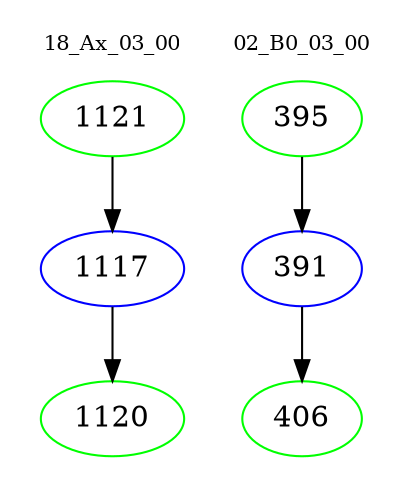 digraph{
subgraph cluster_0 {
color = white
label = "18_Ax_03_00";
fontsize=10;
T0_1121 [label="1121", color="green"]
T0_1121 -> T0_1117 [color="black"]
T0_1117 [label="1117", color="blue"]
T0_1117 -> T0_1120 [color="black"]
T0_1120 [label="1120", color="green"]
}
subgraph cluster_1 {
color = white
label = "02_B0_03_00";
fontsize=10;
T1_395 [label="395", color="green"]
T1_395 -> T1_391 [color="black"]
T1_391 [label="391", color="blue"]
T1_391 -> T1_406 [color="black"]
T1_406 [label="406", color="green"]
}
}
